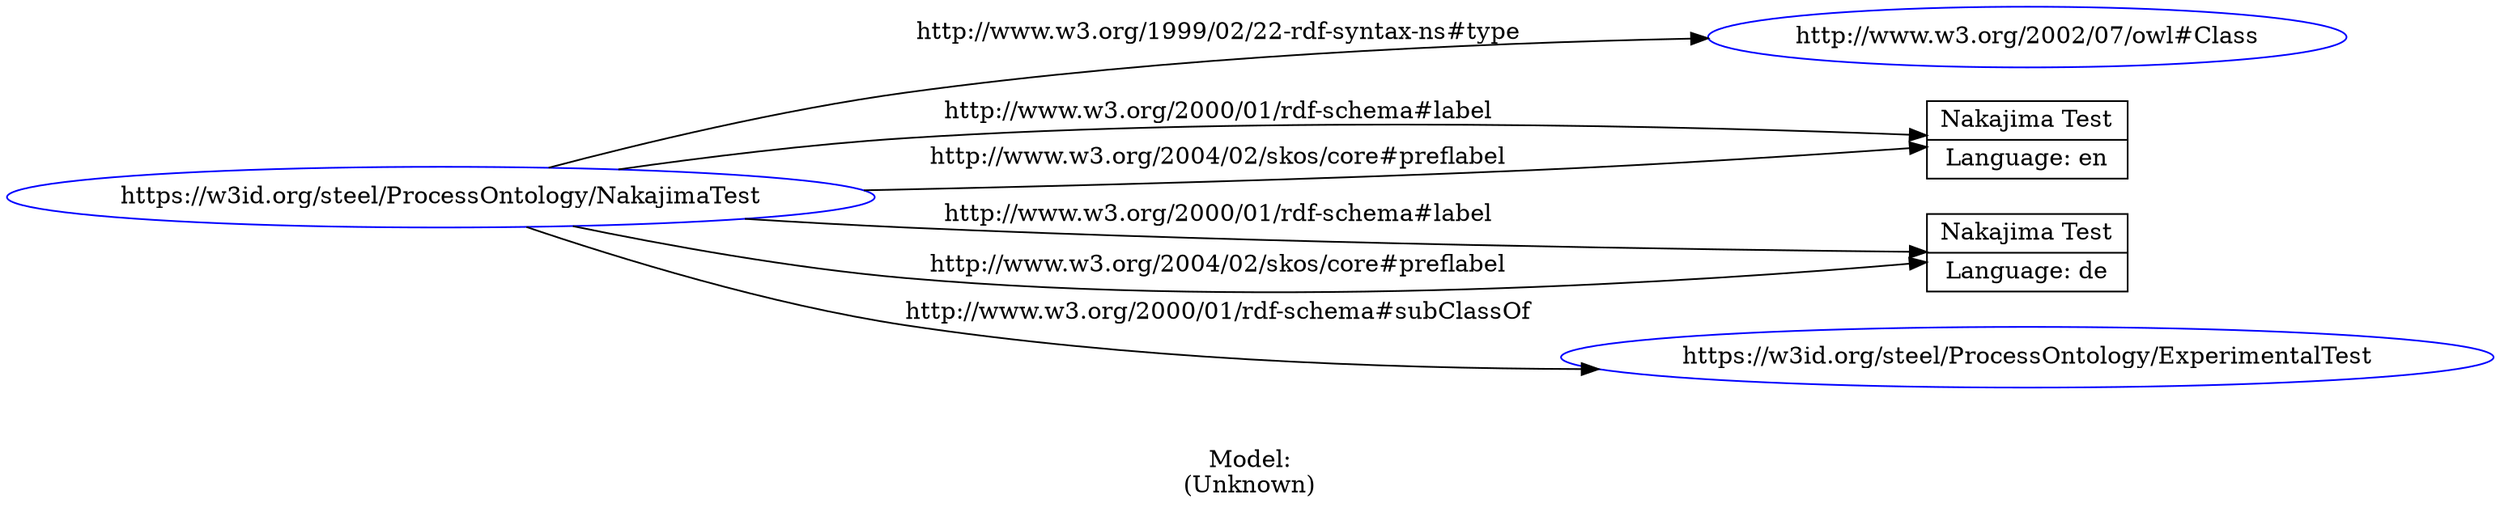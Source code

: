 digraph {
	rankdir = LR;
	charset="utf-8";

	"Rhttps://w3id.org/steel/ProcessOntology/NakajimaTest" -> "Rhttp://www.w3.org/2002/07/owl#Class" [ label="http://www.w3.org/1999/02/22-rdf-syntax-ns#type" ];
	"Rhttps://w3id.org/steel/ProcessOntology/NakajimaTest" -> "LNakajima Test|Language: en" [ label="http://www.w3.org/2000/01/rdf-schema#label" ];
	"Rhttps://w3id.org/steel/ProcessOntology/NakajimaTest" -> "LNakajima Test|Language: de" [ label="http://www.w3.org/2000/01/rdf-schema#label" ];
	"Rhttps://w3id.org/steel/ProcessOntology/NakajimaTest" -> "Rhttps://w3id.org/steel/ProcessOntology/ExperimentalTest" [ label="http://www.w3.org/2000/01/rdf-schema#subClassOf" ];
	"Rhttps://w3id.org/steel/ProcessOntology/NakajimaTest" -> "LNakajima Test|Language: en" [ label="http://www.w3.org/2004/02/skos/core#preflabel" ];
	"Rhttps://w3id.org/steel/ProcessOntology/NakajimaTest" -> "LNakajima Test|Language: de" [ label="http://www.w3.org/2004/02/skos/core#preflabel" ];

	// Resources
	"Rhttps://w3id.org/steel/ProcessOntology/NakajimaTest" [ label="https://w3id.org/steel/ProcessOntology/NakajimaTest", shape = ellipse, color = blue ];
	"Rhttp://www.w3.org/2002/07/owl#Class" [ label="http://www.w3.org/2002/07/owl#Class", shape = ellipse, color = blue ];
	"Rhttps://w3id.org/steel/ProcessOntology/ExperimentalTest" [ label="https://w3id.org/steel/ProcessOntology/ExperimentalTest", shape = ellipse, color = blue ];

	// Anonymous nodes

	// Literals
	"LNakajima Test|Language: en" [ label="Nakajima Test|Language: en", shape = record ];
	"LNakajima Test|Language: de" [ label="Nakajima Test|Language: de", shape = record ];

	label="\n\nModel:\n(Unknown)";
}
